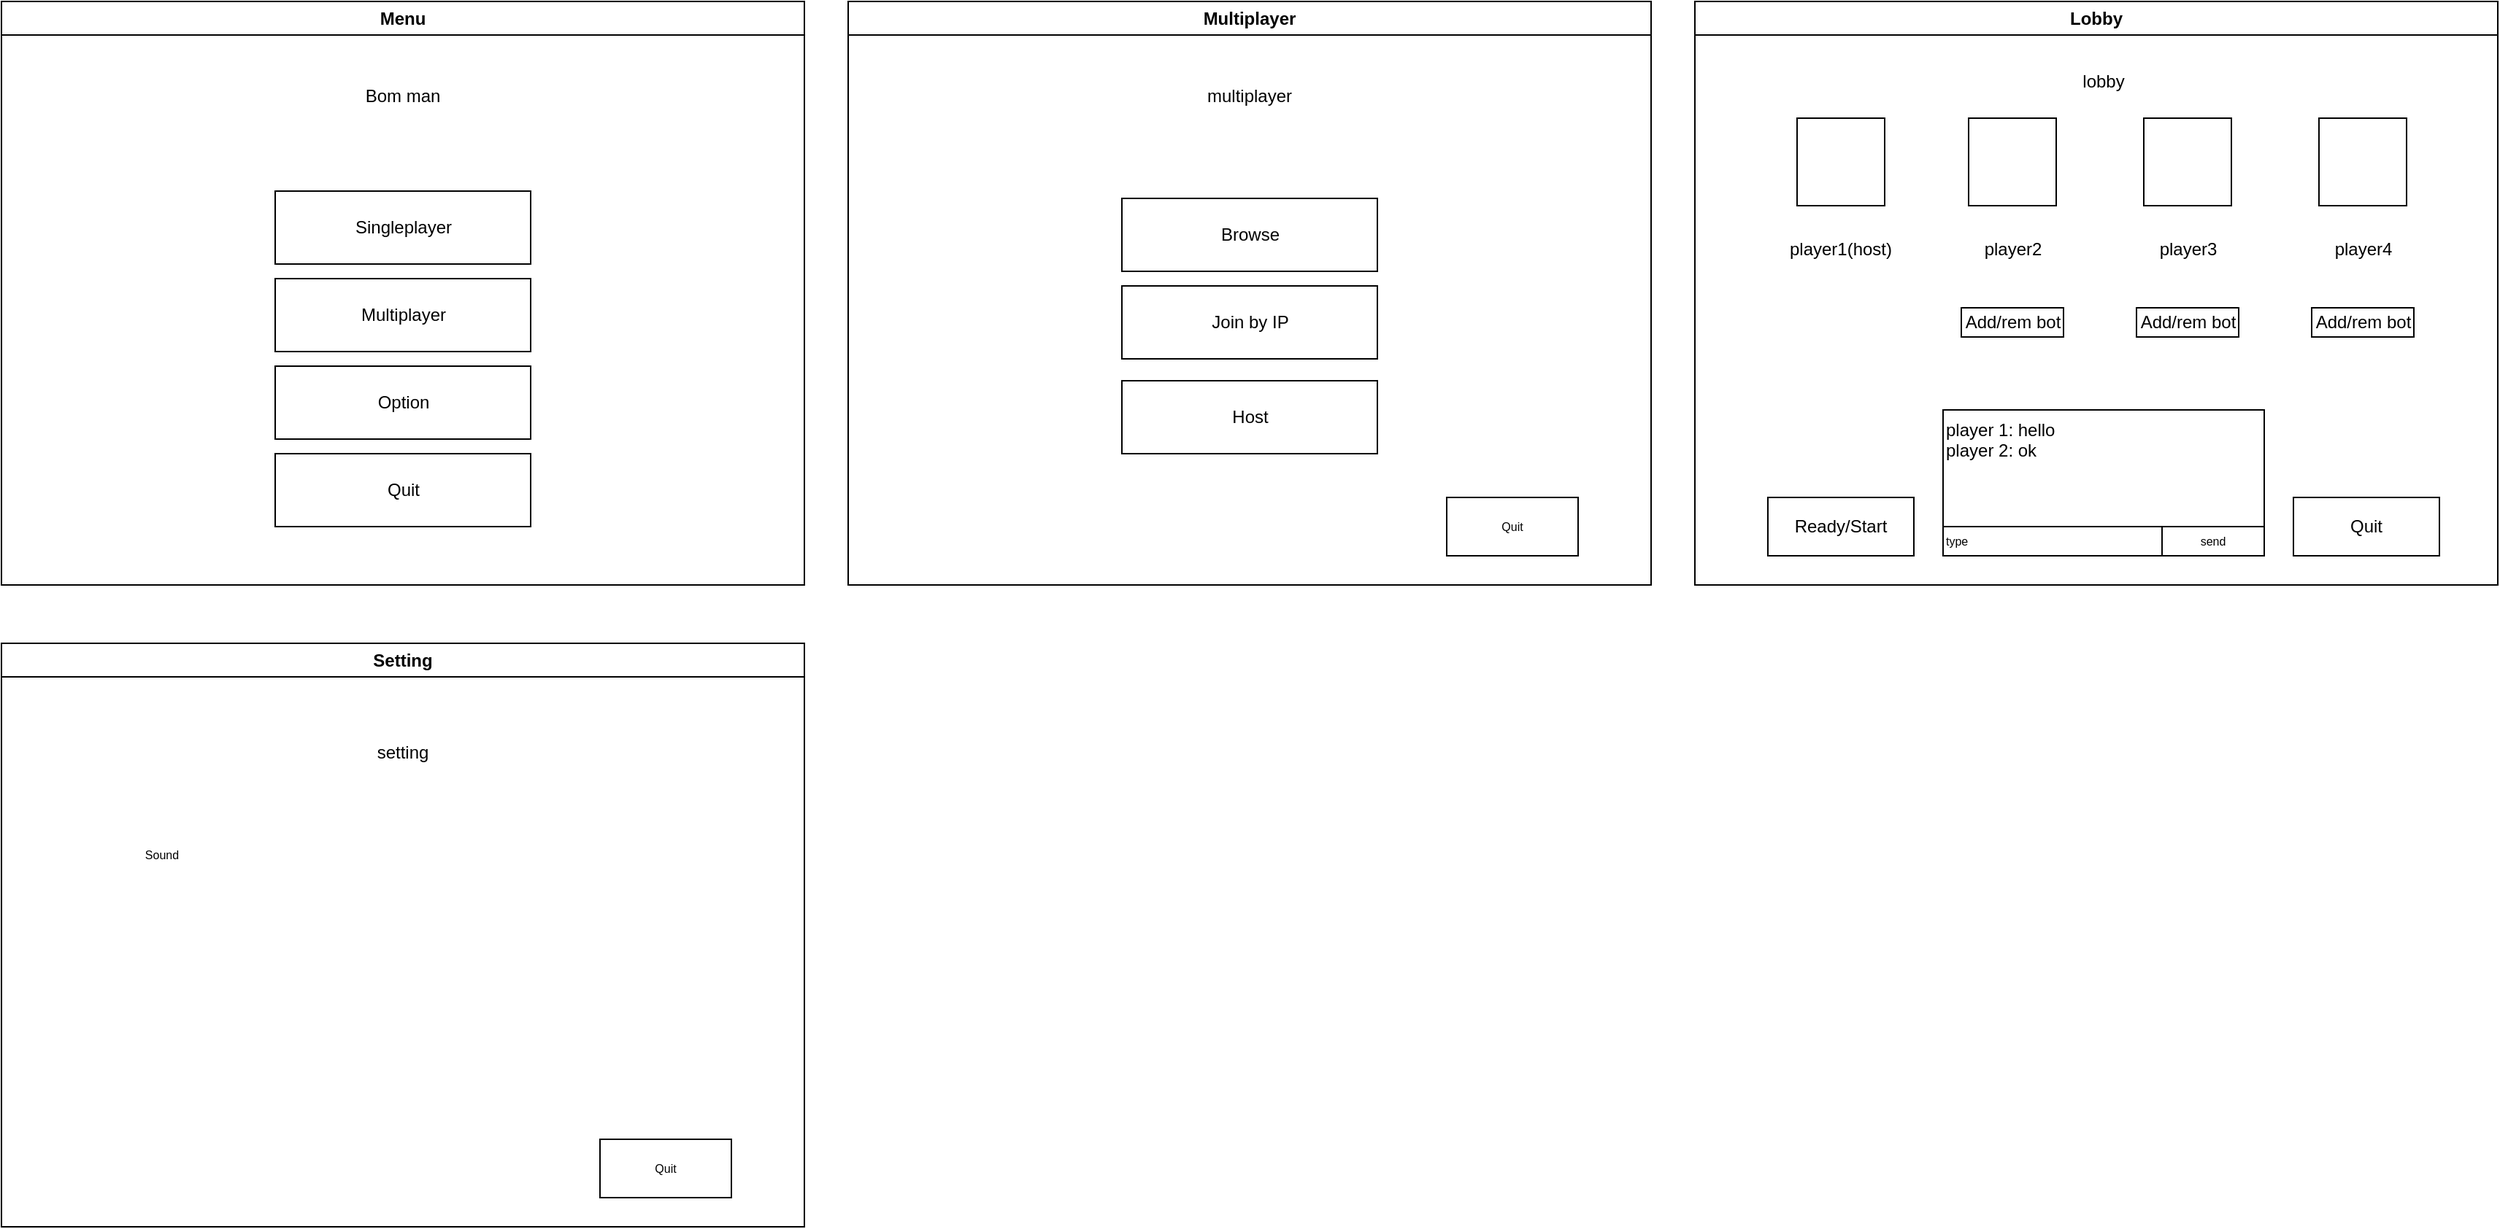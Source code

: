 <mxfile>
    <diagram id="0OnqjhzBSRpTtnEmuFWj" name="Page-1">
        <mxGraphModel dx="647" dy="357" grid="1" gridSize="10" guides="1" tooltips="1" connect="1" arrows="1" fold="1" page="1" pageScale="1" pageWidth="850" pageHeight="1100" math="0" shadow="0">
            <root>
                <mxCell id="0"/>
                <mxCell id="1" parent="0"/>
                <mxCell id="3" value="Menu" style="swimlane;whiteSpace=wrap;html=1;" vertex="1" parent="1">
                    <mxGeometry x="80" y="360" width="550" height="400" as="geometry"/>
                </mxCell>
                <mxCell id="4" value="Singleplayer" style="rounded=0;whiteSpace=wrap;html=1;" vertex="1" parent="3">
                    <mxGeometry x="187.5" y="130" width="175" height="50" as="geometry"/>
                </mxCell>
                <mxCell id="5" value="Multiplayer" style="rounded=0;whiteSpace=wrap;html=1;" vertex="1" parent="3">
                    <mxGeometry x="187.5" y="190" width="175" height="50" as="geometry"/>
                </mxCell>
                <mxCell id="6" value="Option" style="rounded=0;whiteSpace=wrap;html=1;" vertex="1" parent="3">
                    <mxGeometry x="187.5" y="250" width="175" height="50" as="geometry"/>
                </mxCell>
                <mxCell id="7" value="Quit" style="rounded=0;whiteSpace=wrap;html=1;" vertex="1" parent="3">
                    <mxGeometry x="187.5" y="310" width="175" height="50" as="geometry"/>
                </mxCell>
                <mxCell id="8" value="Bom man" style="text;html=1;strokeColor=none;fillColor=none;align=center;verticalAlign=middle;whiteSpace=wrap;rounded=0;" vertex="1" parent="3">
                    <mxGeometry x="245" y="50" width="60" height="30" as="geometry"/>
                </mxCell>
                <mxCell id="9" value="Multiplayer" style="swimlane;whiteSpace=wrap;html=1;" vertex="1" parent="1">
                    <mxGeometry x="660" y="360" width="550" height="400" as="geometry"/>
                </mxCell>
                <mxCell id="15" value="Browse" style="rounded=0;whiteSpace=wrap;html=1;" vertex="1" parent="9">
                    <mxGeometry x="187.5" y="135" width="175" height="50" as="geometry"/>
                </mxCell>
                <mxCell id="16" value="Join by IP" style="rounded=0;whiteSpace=wrap;html=1;" vertex="1" parent="9">
                    <mxGeometry x="187.5" y="195" width="175" height="50" as="geometry"/>
                </mxCell>
                <mxCell id="17" value="Host" style="rounded=0;whiteSpace=wrap;html=1;" vertex="1" parent="9">
                    <mxGeometry x="187.5" y="260" width="175" height="50" as="geometry"/>
                </mxCell>
                <mxCell id="61" value="multiplayer" style="text;html=1;strokeColor=none;fillColor=none;align=center;verticalAlign=middle;whiteSpace=wrap;rounded=0;" vertex="1" parent="9">
                    <mxGeometry x="245" y="50" width="60" height="30" as="geometry"/>
                </mxCell>
                <mxCell id="64" value="Quit" style="rounded=0;whiteSpace=wrap;html=1;fontSize=8;" vertex="1" parent="9">
                    <mxGeometry x="410" y="340" width="90" height="40" as="geometry"/>
                </mxCell>
                <mxCell id="18" value="Lobby" style="swimlane;whiteSpace=wrap;html=1;" vertex="1" parent="1">
                    <mxGeometry x="1240" y="360" width="550" height="400" as="geometry"/>
                </mxCell>
                <mxCell id="25" value="Quit" style="rounded=0;whiteSpace=wrap;html=1;" vertex="1" parent="18">
                    <mxGeometry x="410" y="340" width="100" height="40" as="geometry"/>
                </mxCell>
                <mxCell id="26" value="Ready/Start" style="rounded=0;whiteSpace=wrap;html=1;" vertex="1" parent="18">
                    <mxGeometry x="50" y="340" width="100" height="40" as="geometry"/>
                </mxCell>
                <mxCell id="28" value="" style="whiteSpace=wrap;html=1;aspect=fixed;" vertex="1" parent="18">
                    <mxGeometry x="70" y="80" width="60" height="60" as="geometry"/>
                </mxCell>
                <mxCell id="32" value="" style="whiteSpace=wrap;html=1;aspect=fixed;" vertex="1" parent="18">
                    <mxGeometry x="187.5" y="80" width="60" height="60" as="geometry"/>
                </mxCell>
                <mxCell id="33" value="" style="whiteSpace=wrap;html=1;aspect=fixed;" vertex="1" parent="18">
                    <mxGeometry x="307.5" y="80" width="60" height="60" as="geometry"/>
                </mxCell>
                <mxCell id="34" value="" style="whiteSpace=wrap;html=1;aspect=fixed;" vertex="1" parent="18">
                    <mxGeometry x="427.5" y="80" width="60" height="60" as="geometry"/>
                </mxCell>
                <mxCell id="35" value="player1(host)" style="text;html=1;strokeColor=none;fillColor=none;align=center;verticalAlign=middle;whiteSpace=wrap;rounded=0;" vertex="1" parent="18">
                    <mxGeometry x="70" y="155" width="60" height="30" as="geometry"/>
                </mxCell>
                <mxCell id="36" value="player2" style="text;html=1;strokeColor=none;fillColor=none;align=center;verticalAlign=middle;whiteSpace=wrap;rounded=0;" vertex="1" parent="18">
                    <mxGeometry x="187.5" y="155" width="60" height="30" as="geometry"/>
                </mxCell>
                <mxCell id="37" value="player3" style="text;html=1;strokeColor=none;fillColor=none;align=center;verticalAlign=middle;whiteSpace=wrap;rounded=0;" vertex="1" parent="18">
                    <mxGeometry x="307.5" y="155" width="60" height="30" as="geometry"/>
                </mxCell>
                <mxCell id="38" value="player4" style="text;html=1;strokeColor=none;fillColor=none;align=center;verticalAlign=middle;whiteSpace=wrap;rounded=0;" vertex="1" parent="18">
                    <mxGeometry x="427.5" y="155" width="60" height="30" as="geometry"/>
                </mxCell>
                <mxCell id="40" value="Add/rem bot" style="rounded=0;whiteSpace=wrap;html=1;" vertex="1" parent="18">
                    <mxGeometry x="302.5" y="210" width="70" height="20" as="geometry"/>
                </mxCell>
                <mxCell id="41" value="Add/rem bot" style="rounded=0;whiteSpace=wrap;html=1;" vertex="1" parent="18">
                    <mxGeometry x="422.5" y="210" width="70" height="20" as="geometry"/>
                </mxCell>
                <mxCell id="42" value="Add/rem bot" style="rounded=0;whiteSpace=wrap;html=1;" vertex="1" parent="18">
                    <mxGeometry x="182.5" y="210" width="70" height="20" as="geometry"/>
                </mxCell>
                <mxCell id="49" value="player 1: hello&lt;br&gt;player 2: ok" style="rounded=0;whiteSpace=wrap;html=1;align=left;verticalAlign=top;" vertex="1" parent="18">
                    <mxGeometry x="170" y="280" width="220" height="100" as="geometry"/>
                </mxCell>
                <mxCell id="52" value="send" style="rounded=0;whiteSpace=wrap;html=1;fontSize=8;" vertex="1" parent="18">
                    <mxGeometry x="320" y="360" width="70" height="20" as="geometry"/>
                </mxCell>
                <mxCell id="53" value="type" style="rounded=0;whiteSpace=wrap;html=1;fontSize=8;align=left;" vertex="1" parent="18">
                    <mxGeometry x="170" y="360" width="150" height="20" as="geometry"/>
                </mxCell>
                <mxCell id="63" value="lobby" style="text;html=1;strokeColor=none;fillColor=none;align=center;verticalAlign=middle;whiteSpace=wrap;rounded=0;" vertex="1" parent="18">
                    <mxGeometry x="250" y="40" width="60" height="30" as="geometry"/>
                </mxCell>
                <mxCell id="54" value="Setting" style="swimlane;whiteSpace=wrap;html=1;" vertex="1" parent="1">
                    <mxGeometry x="80" y="800" width="550" height="400" as="geometry"/>
                </mxCell>
                <mxCell id="62" value="setting" style="text;html=1;strokeColor=none;fillColor=none;align=center;verticalAlign=middle;whiteSpace=wrap;rounded=0;" vertex="1" parent="54">
                    <mxGeometry x="245" y="60" width="60" height="30" as="geometry"/>
                </mxCell>
                <mxCell id="65" value="Quit" style="rounded=0;whiteSpace=wrap;html=1;fontSize=8;" vertex="1" parent="54">
                    <mxGeometry x="410" y="340" width="90" height="40" as="geometry"/>
                </mxCell>
                <mxCell id="67" value="Sound" style="text;html=1;strokeColor=none;fillColor=none;align=center;verticalAlign=middle;whiteSpace=wrap;rounded=0;fontSize=8;" vertex="1" parent="54">
                    <mxGeometry x="80" y="130" width="60" height="30" as="geometry"/>
                </mxCell>
            </root>
        </mxGraphModel>
    </diagram>
</mxfile>